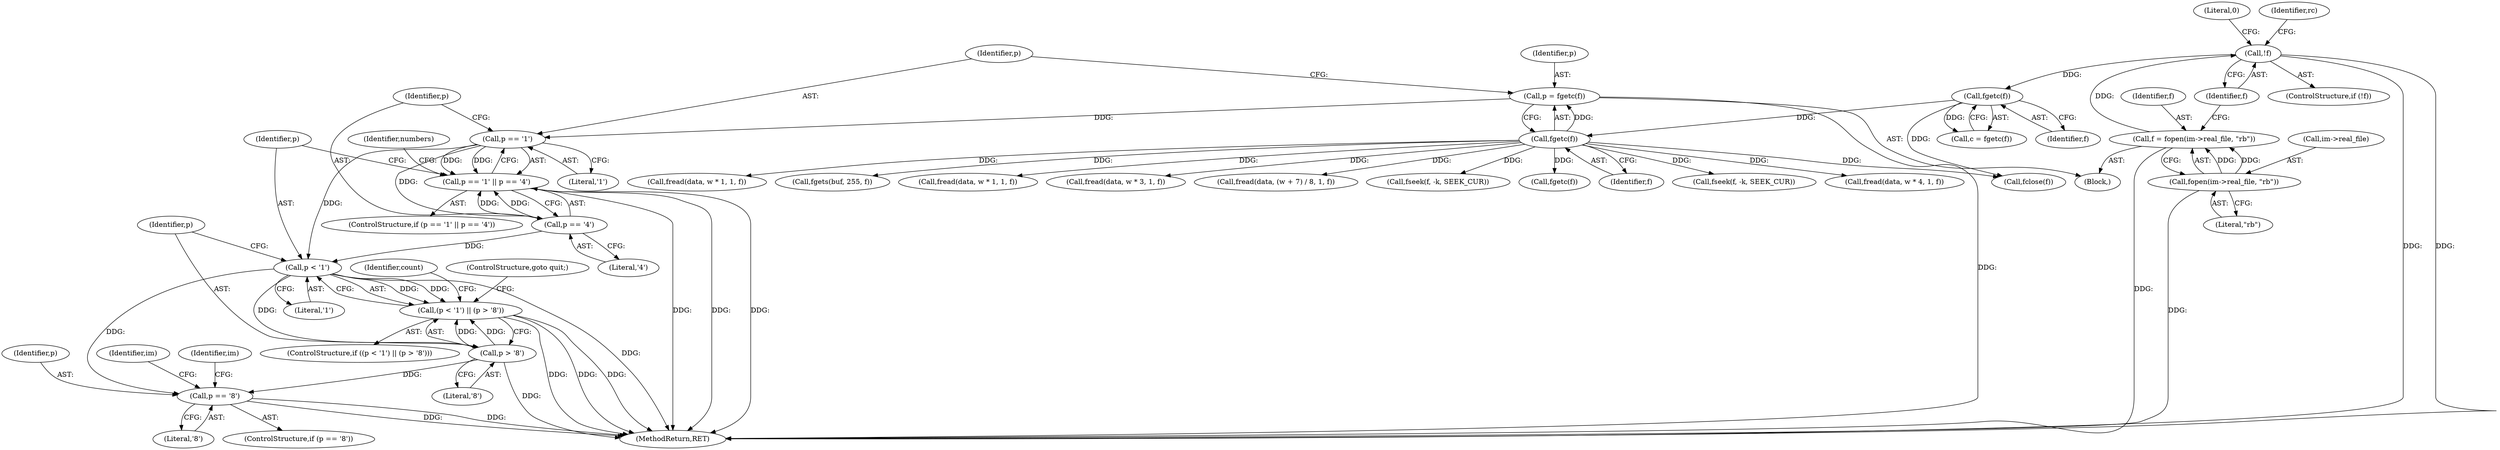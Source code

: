 digraph "0_enlightment_c21beaf1780cf3ca291735ae7d58a3dde63277a2@API" {
"1000199" [label="(Call,p = fgetc(f))"];
"1000201" [label="(Call,fgetc(f))"];
"1000192" [label="(Call,fgetc(f))"];
"1000183" [label="(Call,!f)"];
"1000175" [label="(Call,f = fopen(im->real_file, \"rb\"))"];
"1000177" [label="(Call,fopen(im->real_file, \"rb\"))"];
"1000205" [label="(Call,p == '1')"];
"1000204" [label="(Call,p == '1' || p == '4')"];
"1000208" [label="(Call,p == '4')"];
"1000216" [label="(Call,p < '1')"];
"1000215" [label="(Call,(p < '1') || (p > '8'))"];
"1000219" [label="(Call,p > '8')"];
"1000356" [label="(Call,p == '8')"];
"1000212" [label="(Identifier,numbers)"];
"1000204" [label="(Call,p == '1' || p == '4')"];
"1000178" [label="(Call,im->real_file)"];
"1000209" [label="(Identifier,p)"];
"1000134" [label="(Block,)"];
"1000224" [label="(Identifier,count)"];
"1000221" [label="(Literal,'8')"];
"1000218" [label="(Literal,'1')"];
"1000220" [label="(Identifier,p)"];
"1000186" [label="(Literal,0)"];
"1001473" [label="(Call,fread(data, w * 1, 1, f))"];
"1000188" [label="(Identifier,rc)"];
"1000477" [label="(Call,fgets(buf, 255, f))"];
"1000193" [label="(Identifier,f)"];
"1000200" [label="(Identifier,p)"];
"1000182" [label="(ControlStructure,if (!f))"];
"1000208" [label="(Call,p == '4')"];
"1001766" [label="(Call,fclose(f))"];
"1001177" [label="(Call,fread(data, w * 1, 1, f))"];
"1001324" [label="(Call,fread(data, w * 3, 1, f))"];
"1001065" [label="(Call,fread(data, (w + 7) / 8, 1, f))"];
"1000206" [label="(Identifier,p)"];
"1000608" [label="(Call,fseek(f, -k, SEEK_CUR))"];
"1000233" [label="(Call,fgetc(f))"];
"1000205" [label="(Call,p == '1')"];
"1000202" [label="(Identifier,f)"];
"1000203" [label="(ControlStructure,if (p == '1' || p == '4'))"];
"1000357" [label="(Identifier,p)"];
"1000192" [label="(Call,fgetc(f))"];
"1000215" [label="(Call,(p < '1') || (p > '8'))"];
"1000361" [label="(Identifier,im)"];
"1000181" [label="(Literal,\"rb\")"];
"1000367" [label="(Identifier,im)"];
"1000214" [label="(ControlStructure,if ((p < '1') || (p > '8')))"];
"1000199" [label="(Call,p = fgetc(f))"];
"1000856" [label="(Call,fseek(f, -k, SEEK_CUR))"];
"1000216" [label="(Call,p < '1')"];
"1000358" [label="(Literal,'8')"];
"1000355" [label="(ControlStructure,if (p == '8'))"];
"1000184" [label="(Identifier,f)"];
"1000190" [label="(Call,c = fgetc(f))"];
"1000177" [label="(Call,fopen(im->real_file, \"rb\"))"];
"1000207" [label="(Literal,'1')"];
"1000217" [label="(Identifier,p)"];
"1001616" [label="(Call,fread(data, w * 4, 1, f))"];
"1001770" [label="(MethodReturn,RET)"];
"1000219" [label="(Call,p > '8')"];
"1000176" [label="(Identifier,f)"];
"1000356" [label="(Call,p == '8')"];
"1000201" [label="(Call,fgetc(f))"];
"1000175" [label="(Call,f = fopen(im->real_file, \"rb\"))"];
"1000210" [label="(Literal,'4')"];
"1000183" [label="(Call,!f)"];
"1000222" [label="(ControlStructure,goto quit;)"];
"1000199" -> "1000134"  [label="AST: "];
"1000199" -> "1000201"  [label="CFG: "];
"1000200" -> "1000199"  [label="AST: "];
"1000201" -> "1000199"  [label="AST: "];
"1000206" -> "1000199"  [label="CFG: "];
"1000199" -> "1001770"  [label="DDG: "];
"1000201" -> "1000199"  [label="DDG: "];
"1000199" -> "1000205"  [label="DDG: "];
"1000201" -> "1000202"  [label="CFG: "];
"1000202" -> "1000201"  [label="AST: "];
"1000192" -> "1000201"  [label="DDG: "];
"1000201" -> "1000233"  [label="DDG: "];
"1000201" -> "1000477"  [label="DDG: "];
"1000201" -> "1000608"  [label="DDG: "];
"1000201" -> "1000856"  [label="DDG: "];
"1000201" -> "1001065"  [label="DDG: "];
"1000201" -> "1001177"  [label="DDG: "];
"1000201" -> "1001324"  [label="DDG: "];
"1000201" -> "1001473"  [label="DDG: "];
"1000201" -> "1001616"  [label="DDG: "];
"1000201" -> "1001766"  [label="DDG: "];
"1000192" -> "1000190"  [label="AST: "];
"1000192" -> "1000193"  [label="CFG: "];
"1000193" -> "1000192"  [label="AST: "];
"1000190" -> "1000192"  [label="CFG: "];
"1000192" -> "1000190"  [label="DDG: "];
"1000183" -> "1000192"  [label="DDG: "];
"1000192" -> "1001766"  [label="DDG: "];
"1000183" -> "1000182"  [label="AST: "];
"1000183" -> "1000184"  [label="CFG: "];
"1000184" -> "1000183"  [label="AST: "];
"1000186" -> "1000183"  [label="CFG: "];
"1000188" -> "1000183"  [label="CFG: "];
"1000183" -> "1001770"  [label="DDG: "];
"1000183" -> "1001770"  [label="DDG: "];
"1000175" -> "1000183"  [label="DDG: "];
"1000175" -> "1000134"  [label="AST: "];
"1000175" -> "1000177"  [label="CFG: "];
"1000176" -> "1000175"  [label="AST: "];
"1000177" -> "1000175"  [label="AST: "];
"1000184" -> "1000175"  [label="CFG: "];
"1000175" -> "1001770"  [label="DDG: "];
"1000177" -> "1000175"  [label="DDG: "];
"1000177" -> "1000175"  [label="DDG: "];
"1000177" -> "1000181"  [label="CFG: "];
"1000178" -> "1000177"  [label="AST: "];
"1000181" -> "1000177"  [label="AST: "];
"1000177" -> "1001770"  [label="DDG: "];
"1000205" -> "1000204"  [label="AST: "];
"1000205" -> "1000207"  [label="CFG: "];
"1000206" -> "1000205"  [label="AST: "];
"1000207" -> "1000205"  [label="AST: "];
"1000209" -> "1000205"  [label="CFG: "];
"1000204" -> "1000205"  [label="CFG: "];
"1000205" -> "1000204"  [label="DDG: "];
"1000205" -> "1000204"  [label="DDG: "];
"1000205" -> "1000208"  [label="DDG: "];
"1000205" -> "1000216"  [label="DDG: "];
"1000204" -> "1000203"  [label="AST: "];
"1000204" -> "1000208"  [label="CFG: "];
"1000208" -> "1000204"  [label="AST: "];
"1000212" -> "1000204"  [label="CFG: "];
"1000217" -> "1000204"  [label="CFG: "];
"1000204" -> "1001770"  [label="DDG: "];
"1000204" -> "1001770"  [label="DDG: "];
"1000204" -> "1001770"  [label="DDG: "];
"1000208" -> "1000204"  [label="DDG: "];
"1000208" -> "1000204"  [label="DDG: "];
"1000208" -> "1000210"  [label="CFG: "];
"1000209" -> "1000208"  [label="AST: "];
"1000210" -> "1000208"  [label="AST: "];
"1000208" -> "1000216"  [label="DDG: "];
"1000216" -> "1000215"  [label="AST: "];
"1000216" -> "1000218"  [label="CFG: "];
"1000217" -> "1000216"  [label="AST: "];
"1000218" -> "1000216"  [label="AST: "];
"1000220" -> "1000216"  [label="CFG: "];
"1000215" -> "1000216"  [label="CFG: "];
"1000216" -> "1001770"  [label="DDG: "];
"1000216" -> "1000215"  [label="DDG: "];
"1000216" -> "1000215"  [label="DDG: "];
"1000216" -> "1000219"  [label="DDG: "];
"1000216" -> "1000356"  [label="DDG: "];
"1000215" -> "1000214"  [label="AST: "];
"1000215" -> "1000219"  [label="CFG: "];
"1000219" -> "1000215"  [label="AST: "];
"1000222" -> "1000215"  [label="CFG: "];
"1000224" -> "1000215"  [label="CFG: "];
"1000215" -> "1001770"  [label="DDG: "];
"1000215" -> "1001770"  [label="DDG: "];
"1000215" -> "1001770"  [label="DDG: "];
"1000219" -> "1000215"  [label="DDG: "];
"1000219" -> "1000215"  [label="DDG: "];
"1000219" -> "1000221"  [label="CFG: "];
"1000220" -> "1000219"  [label="AST: "];
"1000221" -> "1000219"  [label="AST: "];
"1000219" -> "1001770"  [label="DDG: "];
"1000219" -> "1000356"  [label="DDG: "];
"1000356" -> "1000355"  [label="AST: "];
"1000356" -> "1000358"  [label="CFG: "];
"1000357" -> "1000356"  [label="AST: "];
"1000358" -> "1000356"  [label="AST: "];
"1000361" -> "1000356"  [label="CFG: "];
"1000367" -> "1000356"  [label="CFG: "];
"1000356" -> "1001770"  [label="DDG: "];
"1000356" -> "1001770"  [label="DDG: "];
}
